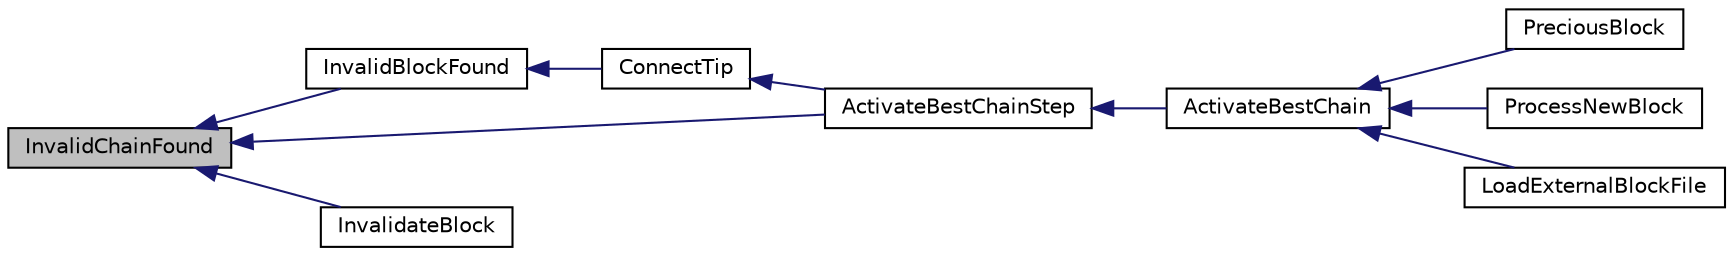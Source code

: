 digraph "InvalidChainFound"
{
  edge [fontname="Helvetica",fontsize="10",labelfontname="Helvetica",labelfontsize="10"];
  node [fontname="Helvetica",fontsize="10",shape=record];
  rankdir="LR";
  Node3829 [label="InvalidChainFound",height=0.2,width=0.4,color="black", fillcolor="grey75", style="filled", fontcolor="black"];
  Node3829 -> Node3830 [dir="back",color="midnightblue",fontsize="10",style="solid",fontname="Helvetica"];
  Node3830 [label="InvalidBlockFound",height=0.2,width=0.4,color="black", fillcolor="white", style="filled",URL="$dd/d7d/validation_8cpp.html#a14223fec767a6dcd89d03fc8aec056f4"];
  Node3830 -> Node3831 [dir="back",color="midnightblue",fontsize="10",style="solid",fontname="Helvetica"];
  Node3831 [label="ConnectTip",height=0.2,width=0.4,color="black", fillcolor="white", style="filled",URL="$dd/d7d/validation_8cpp.html#a6aed3630ddc1f0822daf257250d4799a",tooltip="Connect a new block to chainActive. "];
  Node3831 -> Node3832 [dir="back",color="midnightblue",fontsize="10",style="solid",fontname="Helvetica"];
  Node3832 [label="ActivateBestChainStep",height=0.2,width=0.4,color="black", fillcolor="white", style="filled",URL="$dd/d7d/validation_8cpp.html#a4e2b817360d39dc766271f51fc146c96",tooltip="Try to make some progress towards making pindexMostWork the active block. "];
  Node3832 -> Node3833 [dir="back",color="midnightblue",fontsize="10",style="solid",fontname="Helvetica"];
  Node3833 [label="ActivateBestChain",height=0.2,width=0.4,color="black", fillcolor="white", style="filled",URL="$db/d38/validation_8h.html#a81d9ced51eb72d4df66abddb00318b64",tooltip="Find the best known block, and make it the tip of the block chain. "];
  Node3833 -> Node3834 [dir="back",color="midnightblue",fontsize="10",style="solid",fontname="Helvetica"];
  Node3834 [label="PreciousBlock",height=0.2,width=0.4,color="black", fillcolor="white", style="filled",URL="$db/d38/validation_8h.html#a04e493dc156338a1b2f457f7a7feaaa9",tooltip="Mark a block as precious and reorganize. "];
  Node3833 -> Node3835 [dir="back",color="midnightblue",fontsize="10",style="solid",fontname="Helvetica"];
  Node3835 [label="ProcessNewBlock",height=0.2,width=0.4,color="black", fillcolor="white", style="filled",URL="$db/d38/validation_8h.html#a290fce59049c0951b8eb73f0129bf6f0",tooltip="Process an incoming block. "];
  Node3833 -> Node3836 [dir="back",color="midnightblue",fontsize="10",style="solid",fontname="Helvetica"];
  Node3836 [label="LoadExternalBlockFile",height=0.2,width=0.4,color="black", fillcolor="white", style="filled",URL="$db/d38/validation_8h.html#a2233339a13d09038cf2e46f4d0144be4",tooltip="Import blocks from an external file. "];
  Node3829 -> Node3832 [dir="back",color="midnightblue",fontsize="10",style="solid",fontname="Helvetica"];
  Node3829 -> Node3837 [dir="back",color="midnightblue",fontsize="10",style="solid",fontname="Helvetica"];
  Node3837 [label="InvalidateBlock",height=0.2,width=0.4,color="black", fillcolor="white", style="filled",URL="$db/d38/validation_8h.html#adf70cddb5b3b3218a7f22da08dc4a456",tooltip="Mark a block as invalid. "];
}

